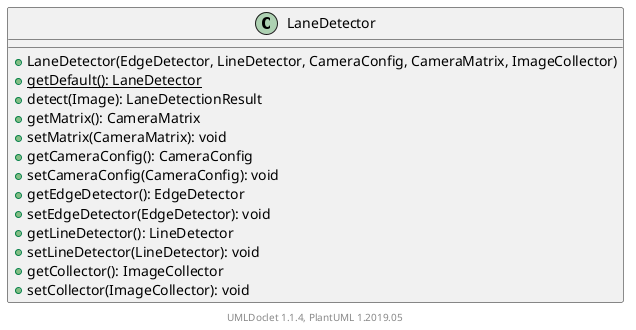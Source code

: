 @startuml

    class LaneDetector [[LaneDetector.html]] {
        +LaneDetector(EdgeDetector, LineDetector, CameraConfig, CameraMatrix, ImageCollector)
        {static} +getDefault(): LaneDetector
        +detect(Image): LaneDetectionResult
        +getMatrix(): CameraMatrix
        +setMatrix(CameraMatrix): void
        +getCameraConfig(): CameraConfig
        +setCameraConfig(CameraConfig): void
        +getEdgeDetector(): EdgeDetector
        +setEdgeDetector(EdgeDetector): void
        +getLineDetector(): LineDetector
        +setLineDetector(LineDetector): void
        +getCollector(): ImageCollector
        +setCollector(ImageCollector): void
    }


    center footer UMLDoclet 1.1.4, PlantUML 1.2019.05
@enduml
